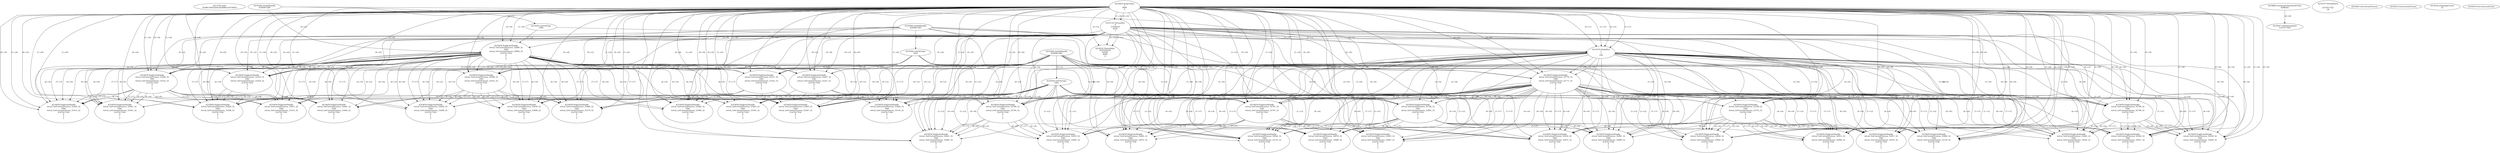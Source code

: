 // Global SCDG with merge call
digraph {
	0 [label="4213792.main
0108f13e6524a9cabebf6be1eb7d9f1d"]
	1 [label="4214265.HeapCreate
1
4096
0"]
	2 [label="4218869.GetSystemTimeAsFileTime
4288292"]
	3 [label="4214116.VirtualAlloc
0
33554432
8192
1"]
	1 -> 3 [label="(1-->4)"]
	1 -> 3 [label="(0-->4)"]
	4 [label="4214147.VirtualQuery

2147417352
28"]
	5 [label="4214222.VirtualAlloc
3255304192
65536
4096
4"]
	3 -> 5 [label="(0-->1)"]
	1 -> 5 [label="(2-->3)"]
	3 -> 5 [label="(0-->0)"]
	6 [label="4219047.GetStartupInfoA
2147417564"]
	2 -> 6 [label="(0-->0)"]
	7 [label="4219368.GetStdHandle
4294967286"]
	8 [label="4219392.GetFileType
1000"]
	7 -> 8 [label="(0-->1)"]
	9 [label="4219405.GetCurrentProcess
"]
	10 [label="4219414.GetCurrentProcess
"]
	11 [label="4219439.DuplicateHandle
retval_GetCurrentProcess_32846_32
1000
retval_GetCurrentProcess_32864_32
2147417556
0
1
2"]
	7 -> 11 [label="(0-->2)"]
	8 -> 11 [label="(1-->2)"]
	1 -> 11 [label="(1-->6)"]
	1 -> 11 [label="(0-->6)"]
	3 -> 11 [label="(4-->6)"]
	12 [label="4219368.GetStdHandle
4294967285"]
	13 [label="4219392.GetFileType
1001"]
	12 -> 13 [label="(0-->1)"]
	14 [label="4219439.DuplicateHandle
retval_GetCurrentProcess_33310_32
1001
retval_GetCurrentProcess_33324_32
2147417556
0
1
2"]
	12 -> 14 [label="(0-->2)"]
	13 -> 14 [label="(1-->2)"]
	11 -> 14 [label="(4-->4)"]
	1 -> 14 [label="(1-->6)"]
	1 -> 14 [label="(0-->6)"]
	3 -> 14 [label="(4-->6)"]
	11 -> 14 [label="(6-->6)"]
	11 -> 14 [label="(7-->7)"]
	15 [label="4219368.GetStdHandle
4294967284"]
	16 [label="4219392.GetFileType
1002"]
	15 -> 16 [label="(0-->1)"]
	17 [label="4219439.DuplicateHandle
retval_GetCurrentProcess_33456_32
1002
retval_GetCurrentProcess_33566_32
2147417556
0
1
2"]
	15 -> 17 [label="(0-->2)"]
	16 -> 17 [label="(1-->2)"]
	11 -> 17 [label="(4-->4)"]
	14 -> 17 [label="(4-->4)"]
	1 -> 17 [label="(1-->6)"]
	1 -> 17 [label="(0-->6)"]
	3 -> 17 [label="(4-->6)"]
	11 -> 17 [label="(6-->6)"]
	14 -> 17 [label="(6-->6)"]
	11 -> 17 [label="(7-->7)"]
	14 -> 17 [label="(7-->7)"]
	18 [label="4219524.SetHandleCount
32"]
	19 [label="4220059.GetCommandLineA
"]
	20 [label="4219439.DuplicateHandle
retval_GetCurrentProcess_33288_32
1001
retval_GetCurrentProcess_33322_32
2147417556
0
1
2"]
	12 -> 20 [label="(0-->2)"]
	13 -> 20 [label="(1-->2)"]
	11 -> 20 [label="(4-->4)"]
	1 -> 20 [label="(1-->6)"]
	1 -> 20 [label="(0-->6)"]
	3 -> 20 [label="(4-->6)"]
	11 -> 20 [label="(6-->6)"]
	11 -> 20 [label="(7-->7)"]
	21 [label="4219439.DuplicateHandle
retval_GetCurrentProcess_33460_32
1002
retval_GetCurrentProcess_33579_32
2147417556
0
1
2"]
	15 -> 21 [label="(0-->2)"]
	16 -> 21 [label="(1-->2)"]
	11 -> 21 [label="(4-->4)"]
	20 -> 21 [label="(4-->4)"]
	1 -> 21 [label="(1-->6)"]
	1 -> 21 [label="(0-->6)"]
	3 -> 21 [label="(4-->6)"]
	11 -> 21 [label="(6-->6)"]
	20 -> 21 [label="(6-->6)"]
	11 -> 21 [label="(7-->7)"]
	20 -> 21 [label="(7-->7)"]
	22 [label="4219439.DuplicateHandle
retval_GetCurrentProcess_33289_32
1001
retval_GetCurrentProcess_33323_32
2147417556
0
1
2"]
	12 -> 22 [label="(0-->2)"]
	13 -> 22 [label="(1-->2)"]
	11 -> 22 [label="(4-->4)"]
	1 -> 22 [label="(1-->6)"]
	1 -> 22 [label="(0-->6)"]
	3 -> 22 [label="(4-->6)"]
	11 -> 22 [label="(6-->6)"]
	11 -> 22 [label="(7-->7)"]
	23 [label="4214333.HeapAlloc
1
1
256"]
	1 -> 23 [label="(1-->1)"]
	1 -> 23 [label="(0-->1)"]
	3 -> 23 [label="(4-->1)"]
	1 -> 23 [label="(1-->2)"]
	1 -> 23 [label="(0-->2)"]
	3 -> 23 [label="(4-->2)"]
	24 [label="4219439.DuplicateHandle
retval_GetCurrentProcess_32770_32
1000
retval_GetCurrentProcess_32771_32
2147417556
0
1
2"]
	7 -> 24 [label="(0-->2)"]
	8 -> 24 [label="(1-->2)"]
	1 -> 24 [label="(1-->6)"]
	1 -> 24 [label="(0-->6)"]
	3 -> 24 [label="(4-->6)"]
	23 -> 24 [label="(1-->6)"]
	23 -> 24 [label="(2-->6)"]
	25 [label="4219439.DuplicateHandle
retval_GetCurrentProcess_32788_32
1001
retval_GetCurrentProcess_32793_32
2147417556
0
1
2"]
	12 -> 25 [label="(0-->2)"]
	13 -> 25 [label="(1-->2)"]
	24 -> 25 [label="(4-->4)"]
	1 -> 25 [label="(1-->6)"]
	1 -> 25 [label="(0-->6)"]
	3 -> 25 [label="(4-->6)"]
	23 -> 25 [label="(1-->6)"]
	23 -> 25 [label="(2-->6)"]
	24 -> 25 [label="(6-->6)"]
	24 -> 25 [label="(7-->7)"]
	26 [label="4219439.DuplicateHandle
retval_GetCurrentProcess_32916_32
1002
retval_GetCurrentProcess_32972_32
2147417556
0
1
2"]
	15 -> 26 [label="(0-->2)"]
	16 -> 26 [label="(1-->2)"]
	24 -> 26 [label="(4-->4)"]
	25 -> 26 [label="(4-->4)"]
	1 -> 26 [label="(1-->6)"]
	1 -> 26 [label="(0-->6)"]
	3 -> 26 [label="(4-->6)"]
	23 -> 26 [label="(1-->6)"]
	23 -> 26 [label="(2-->6)"]
	24 -> 26 [label="(6-->6)"]
	25 -> 26 [label="(6-->6)"]
	24 -> 26 [label="(7-->7)"]
	25 -> 26 [label="(7-->7)"]
	27 [label="4219439.DuplicateHandle
retval_GetCurrentProcess_32917_32
1002
retval_GetCurrentProcess_32974_32
2147417556
0
1
2"]
	15 -> 27 [label="(0-->2)"]
	16 -> 27 [label="(1-->2)"]
	24 -> 27 [label="(4-->4)"]
	25 -> 27 [label="(4-->4)"]
	1 -> 27 [label="(1-->6)"]
	1 -> 27 [label="(0-->6)"]
	3 -> 27 [label="(4-->6)"]
	23 -> 27 [label="(1-->6)"]
	23 -> 27 [label="(2-->6)"]
	24 -> 27 [label="(6-->6)"]
	25 -> 27 [label="(6-->6)"]
	24 -> 27 [label="(7-->7)"]
	25 -> 27 [label="(7-->7)"]
	28 [label="4219439.DuplicateHandle
retval_GetCurrentProcess_32790_32
1001
retval_GetCurrentProcess_32796_32
2147417556
0
1
2"]
	12 -> 28 [label="(0-->2)"]
	13 -> 28 [label="(1-->2)"]
	24 -> 28 [label="(4-->4)"]
	1 -> 28 [label="(1-->6)"]
	1 -> 28 [label="(0-->6)"]
	3 -> 28 [label="(4-->6)"]
	23 -> 28 [label="(1-->6)"]
	23 -> 28 [label="(2-->6)"]
	24 -> 28 [label="(6-->6)"]
	24 -> 28 [label="(7-->7)"]
	29 [label="4219439.DuplicateHandle
retval_GetCurrentProcess_32926_32
1002
retval_GetCurrentProcess_33011_32
2147417556
0
1
2"]
	15 -> 29 [label="(0-->2)"]
	16 -> 29 [label="(1-->2)"]
	24 -> 29 [label="(4-->4)"]
	28 -> 29 [label="(4-->4)"]
	1 -> 29 [label="(1-->6)"]
	1 -> 29 [label="(0-->6)"]
	3 -> 29 [label="(4-->6)"]
	23 -> 29 [label="(1-->6)"]
	23 -> 29 [label="(2-->6)"]
	24 -> 29 [label="(6-->6)"]
	28 -> 29 [label="(6-->6)"]
	24 -> 29 [label="(7-->7)"]
	28 -> 29 [label="(7-->7)"]
	30 [label="4219439.DuplicateHandle
retval_GetCurrentProcess_32913_32
1002
retval_GetCurrentProcess_32966_32
2147417556
0
1
2"]
	15 -> 30 [label="(0-->2)"]
	16 -> 30 [label="(1-->2)"]
	24 -> 30 [label="(4-->4)"]
	25 -> 30 [label="(4-->4)"]
	1 -> 30 [label="(1-->6)"]
	1 -> 30 [label="(0-->6)"]
	3 -> 30 [label="(4-->6)"]
	23 -> 30 [label="(1-->6)"]
	23 -> 30 [label="(2-->6)"]
	24 -> 30 [label="(6-->6)"]
	25 -> 30 [label="(6-->6)"]
	24 -> 30 [label="(7-->7)"]
	25 -> 30 [label="(7-->7)"]
	31 [label="4219439.DuplicateHandle
retval_GetCurrentProcess_32930_32
1002
retval_GetCurrentProcess_33029_32
2147417556
0
1
2"]
	15 -> 31 [label="(0-->2)"]
	16 -> 31 [label="(1-->2)"]
	24 -> 31 [label="(4-->4)"]
	28 -> 31 [label="(4-->4)"]
	1 -> 31 [label="(1-->6)"]
	1 -> 31 [label="(0-->6)"]
	3 -> 31 [label="(4-->6)"]
	23 -> 31 [label="(1-->6)"]
	23 -> 31 [label="(2-->6)"]
	24 -> 31 [label="(6-->6)"]
	28 -> 31 [label="(6-->6)"]
	24 -> 31 [label="(7-->7)"]
	28 -> 31 [label="(7-->7)"]
	32 [label="4219439.DuplicateHandle
retval_GetCurrentProcess_32936_32
1002
retval_GetCurrentProcess_33045_32
2147417556
0
1
2"]
	15 -> 32 [label="(0-->2)"]
	16 -> 32 [label="(1-->2)"]
	24 -> 32 [label="(4-->4)"]
	25 -> 32 [label="(4-->4)"]
	1 -> 32 [label="(1-->6)"]
	1 -> 32 [label="(0-->6)"]
	3 -> 32 [label="(4-->6)"]
	23 -> 32 [label="(1-->6)"]
	23 -> 32 [label="(2-->6)"]
	24 -> 32 [label="(6-->6)"]
	25 -> 32 [label="(6-->6)"]
	24 -> 32 [label="(7-->7)"]
	25 -> 32 [label="(7-->7)"]
	33 [label="4219439.DuplicateHandle
retval_GetCurrentProcess_32789_32
1001
retval_GetCurrentProcess_32795_32
2147417556
0
1
2"]
	12 -> 33 [label="(0-->2)"]
	13 -> 33 [label="(1-->2)"]
	24 -> 33 [label="(4-->4)"]
	1 -> 33 [label="(1-->6)"]
	1 -> 33 [label="(0-->6)"]
	3 -> 33 [label="(4-->6)"]
	23 -> 33 [label="(1-->6)"]
	23 -> 33 [label="(2-->6)"]
	24 -> 33 [label="(6-->6)"]
	24 -> 33 [label="(7-->7)"]
	34 [label="4219439.DuplicateHandle
retval_GetCurrentProcess_32919_32
1002
retval_GetCurrentProcess_32982_32
2147417556
0
1
2"]
	15 -> 34 [label="(0-->2)"]
	16 -> 34 [label="(1-->2)"]
	24 -> 34 [label="(4-->4)"]
	33 -> 34 [label="(4-->4)"]
	1 -> 34 [label="(1-->6)"]
	1 -> 34 [label="(0-->6)"]
	3 -> 34 [label="(4-->6)"]
	23 -> 34 [label="(1-->6)"]
	23 -> 34 [label="(2-->6)"]
	24 -> 34 [label="(6-->6)"]
	33 -> 34 [label="(6-->6)"]
	24 -> 34 [label="(7-->7)"]
	33 -> 34 [label="(7-->7)"]
	35 [label="4219439.DuplicateHandle
retval_GetCurrentProcess_32921_32
1002
retval_GetCurrentProcess_32993_32
2147417556
0
1
2"]
	15 -> 35 [label="(0-->2)"]
	16 -> 35 [label="(1-->2)"]
	24 -> 35 [label="(4-->4)"]
	33 -> 35 [label="(4-->4)"]
	1 -> 35 [label="(1-->6)"]
	1 -> 35 [label="(0-->6)"]
	3 -> 35 [label="(4-->6)"]
	23 -> 35 [label="(1-->6)"]
	23 -> 35 [label="(2-->6)"]
	24 -> 35 [label="(6-->6)"]
	33 -> 35 [label="(6-->6)"]
	24 -> 35 [label="(7-->7)"]
	33 -> 35 [label="(7-->7)"]
	36 [label="4219439.DuplicateHandle
retval_GetCurrentProcess_32945_32
1002
retval_GetCurrentProcess_33054_32
2147417556
0
1
2"]
	15 -> 36 [label="(0-->2)"]
	16 -> 36 [label="(1-->2)"]
	24 -> 36 [label="(4-->4)"]
	28 -> 36 [label="(4-->4)"]
	1 -> 36 [label="(1-->6)"]
	1 -> 36 [label="(0-->6)"]
	3 -> 36 [label="(4-->6)"]
	23 -> 36 [label="(1-->6)"]
	23 -> 36 [label="(2-->6)"]
	24 -> 36 [label="(6-->6)"]
	28 -> 36 [label="(6-->6)"]
	24 -> 36 [label="(7-->7)"]
	28 -> 36 [label="(7-->7)"]
	37 [label="4219439.DuplicateHandle
retval_GetCurrentProcess_32794_32
1001
retval_GetCurrentProcess_32801_32
2147417556
0
1
2"]
	12 -> 37 [label="(0-->2)"]
	13 -> 37 [label="(1-->2)"]
	24 -> 37 [label="(4-->4)"]
	1 -> 37 [label="(1-->6)"]
	1 -> 37 [label="(0-->6)"]
	3 -> 37 [label="(4-->6)"]
	23 -> 37 [label="(1-->6)"]
	23 -> 37 [label="(2-->6)"]
	24 -> 37 [label="(6-->6)"]
	24 -> 37 [label="(7-->7)"]
	38 [label="4219439.DuplicateHandle
retval_GetCurrentProcess_32976_32
1002
retval_GetCurrentProcess_33080_32
2147417556
0
1
2"]
	15 -> 38 [label="(0-->2)"]
	16 -> 38 [label="(1-->2)"]
	24 -> 38 [label="(4-->4)"]
	37 -> 38 [label="(4-->4)"]
	1 -> 38 [label="(1-->6)"]
	1 -> 38 [label="(0-->6)"]
	3 -> 38 [label="(4-->6)"]
	23 -> 38 [label="(1-->6)"]
	23 -> 38 [label="(2-->6)"]
	24 -> 38 [label="(6-->6)"]
	37 -> 38 [label="(6-->6)"]
	24 -> 38 [label="(7-->7)"]
	37 -> 38 [label="(7-->7)"]
	39 [label="4219439.DuplicateHandle
retval_GetCurrentProcess_32991_32
1002
retval_GetCurrentProcess_33089_32
2147417556
0
1
2"]
	15 -> 39 [label="(0-->2)"]
	16 -> 39 [label="(1-->2)"]
	24 -> 39 [label="(4-->4)"]
	37 -> 39 [label="(4-->4)"]
	1 -> 39 [label="(1-->6)"]
	1 -> 39 [label="(0-->6)"]
	3 -> 39 [label="(4-->6)"]
	23 -> 39 [label="(1-->6)"]
	23 -> 39 [label="(2-->6)"]
	24 -> 39 [label="(6-->6)"]
	37 -> 39 [label="(6-->6)"]
	24 -> 39 [label="(7-->7)"]
	37 -> 39 [label="(7-->7)"]
	40 [label="4219439.DuplicateHandle
retval_GetCurrentProcess_33060_32
1002
retval_GetCurrentProcess_33118_32
2147417556
0
1
2"]
	15 -> 40 [label="(0-->2)"]
	16 -> 40 [label="(1-->2)"]
	24 -> 40 [label="(4-->4)"]
	37 -> 40 [label="(4-->4)"]
	1 -> 40 [label="(1-->6)"]
	1 -> 40 [label="(0-->6)"]
	3 -> 40 [label="(4-->6)"]
	23 -> 40 [label="(1-->6)"]
	23 -> 40 [label="(2-->6)"]
	24 -> 40 [label="(6-->6)"]
	37 -> 40 [label="(6-->6)"]
	24 -> 40 [label="(7-->7)"]
	37 -> 40 [label="(7-->7)"]
	41 [label="4219439.DuplicateHandle
retval_GetCurrentProcess_32791_32
1001
retval_GetCurrentProcess_32797_32
2147417556
0
1
2"]
	12 -> 41 [label="(0-->2)"]
	13 -> 41 [label="(1-->2)"]
	24 -> 41 [label="(4-->4)"]
	1 -> 41 [label="(1-->6)"]
	1 -> 41 [label="(0-->6)"]
	3 -> 41 [label="(4-->6)"]
	23 -> 41 [label="(1-->6)"]
	23 -> 41 [label="(2-->6)"]
	24 -> 41 [label="(6-->6)"]
	24 -> 41 [label="(7-->7)"]
	42 [label="4219439.DuplicateHandle
retval_GetCurrentProcess_32955_32
1002
retval_GetCurrentProcess_33067_32
2147417556
0
1
2"]
	15 -> 42 [label="(0-->2)"]
	16 -> 42 [label="(1-->2)"]
	24 -> 42 [label="(4-->4)"]
	41 -> 42 [label="(4-->4)"]
	1 -> 42 [label="(1-->6)"]
	1 -> 42 [label="(0-->6)"]
	3 -> 42 [label="(4-->6)"]
	23 -> 42 [label="(1-->6)"]
	23 -> 42 [label="(2-->6)"]
	24 -> 42 [label="(6-->6)"]
	41 -> 42 [label="(6-->6)"]
	24 -> 42 [label="(7-->7)"]
	41 -> 42 [label="(7-->7)"]
	43 [label="4219439.DuplicateHandle
retval_GetCurrentProcess_32965_32
1002
retval_GetCurrentProcess_33072_32
2147417556
0
1
2"]
	15 -> 43 [label="(0-->2)"]
	16 -> 43 [label="(1-->2)"]
	24 -> 43 [label="(4-->4)"]
	41 -> 43 [label="(4-->4)"]
	1 -> 43 [label="(1-->6)"]
	1 -> 43 [label="(0-->6)"]
	3 -> 43 [label="(4-->6)"]
	23 -> 43 [label="(1-->6)"]
	23 -> 43 [label="(2-->6)"]
	24 -> 43 [label="(6-->6)"]
	41 -> 43 [label="(6-->6)"]
	24 -> 43 [label="(7-->7)"]
	41 -> 43 [label="(7-->7)"]
	44 [label="4219439.DuplicateHandle
retval_GetCurrentProcess_33040_32
1002
retval_GetCurrentProcess_33110_32
2147417556
0
1
2"]
	15 -> 44 [label="(0-->2)"]
	16 -> 44 [label="(1-->2)"]
	24 -> 44 [label="(4-->4)"]
	37 -> 44 [label="(4-->4)"]
	1 -> 44 [label="(1-->6)"]
	1 -> 44 [label="(0-->6)"]
	3 -> 44 [label="(4-->6)"]
	23 -> 44 [label="(1-->6)"]
	23 -> 44 [label="(2-->6)"]
	24 -> 44 [label="(6-->6)"]
	37 -> 44 [label="(6-->6)"]
	24 -> 44 [label="(7-->7)"]
	37 -> 44 [label="(7-->7)"]
	45 [label="4219439.DuplicateHandle
retval_GetCurrentProcess_33439_32
1002
retval_GetCurrentProcess_33486_32
2147417556
0
1
2"]
	15 -> 45 [label="(0-->2)"]
	16 -> 45 [label="(1-->2)"]
	11 -> 45 [label="(4-->4)"]
	20 -> 45 [label="(4-->4)"]
	1 -> 45 [label="(1-->6)"]
	1 -> 45 [label="(0-->6)"]
	3 -> 45 [label="(4-->6)"]
	11 -> 45 [label="(6-->6)"]
	20 -> 45 [label="(6-->6)"]
	11 -> 45 [label="(7-->7)"]
	20 -> 45 [label="(7-->7)"]
	46 [label="4219439.DuplicateHandle
retval_GetCurrentProcess_33442_32
1002
retval_GetCurrentProcess_33499_32
2147417556
0
1
2"]
	15 -> 46 [label="(0-->2)"]
	16 -> 46 [label="(1-->2)"]
	11 -> 46 [label="(4-->4)"]
	20 -> 46 [label="(4-->4)"]
	1 -> 46 [label="(1-->6)"]
	1 -> 46 [label="(0-->6)"]
	3 -> 46 [label="(4-->6)"]
	11 -> 46 [label="(6-->6)"]
	20 -> 46 [label="(6-->6)"]
	11 -> 46 [label="(7-->7)"]
	20 -> 46 [label="(7-->7)"]
	47 [label="4219439.DuplicateHandle
retval_GetCurrentProcess_33450_32
1002
retval_GetCurrentProcess_33531_32
2147417556
0
1
2"]
	15 -> 47 [label="(0-->2)"]
	16 -> 47 [label="(1-->2)"]
	11 -> 47 [label="(4-->4)"]
	22 -> 47 [label="(4-->4)"]
	1 -> 47 [label="(1-->6)"]
	1 -> 47 [label="(0-->6)"]
	3 -> 47 [label="(4-->6)"]
	11 -> 47 [label="(6-->6)"]
	22 -> 47 [label="(6-->6)"]
	11 -> 47 [label="(7-->7)"]
	22 -> 47 [label="(7-->7)"]
	48 [label="4219439.DuplicateHandle
retval_GetCurrentProcess_33451_32
1002
retval_GetCurrentProcess_33533_32
2147417556
0
1
2"]
	15 -> 48 [label="(0-->2)"]
	16 -> 48 [label="(1-->2)"]
	11 -> 48 [label="(4-->4)"]
	22 -> 48 [label="(4-->4)"]
	1 -> 48 [label="(1-->6)"]
	1 -> 48 [label="(0-->6)"]
	3 -> 48 [label="(4-->6)"]
	11 -> 48 [label="(6-->6)"]
	22 -> 48 [label="(6-->6)"]
	11 -> 48 [label="(7-->7)"]
	22 -> 48 [label="(7-->7)"]
	49 [label="4219439.DuplicateHandle
retval_GetCurrentProcess_33441_32
1002
retval_GetCurrentProcess_33494_32
2147417556
0
1
2"]
	15 -> 49 [label="(0-->2)"]
	16 -> 49 [label="(1-->2)"]
	11 -> 49 [label="(4-->4)"]
	22 -> 49 [label="(4-->4)"]
	1 -> 49 [label="(1-->6)"]
	1 -> 49 [label="(0-->6)"]
	3 -> 49 [label="(4-->6)"]
	11 -> 49 [label="(6-->6)"]
	22 -> 49 [label="(6-->6)"]
	11 -> 49 [label="(7-->7)"]
	22 -> 49 [label="(7-->7)"]
	50 [label="4219439.DuplicateHandle
retval_GetCurrentProcess_33287_32
1001
retval_GetCurrentProcess_33321_32
2147417556
0
1
2"]
	12 -> 50 [label="(0-->2)"]
	13 -> 50 [label="(1-->2)"]
	11 -> 50 [label="(4-->4)"]
	1 -> 50 [label="(1-->6)"]
	1 -> 50 [label="(0-->6)"]
	3 -> 50 [label="(4-->6)"]
	11 -> 50 [label="(6-->6)"]
	11 -> 50 [label="(7-->7)"]
	51 [label="4219439.DuplicateHandle
retval_GetCurrentProcess_33443_32
1002
retval_GetCurrentProcess_33501_32
2147417556
0
1
2"]
	15 -> 51 [label="(0-->2)"]
	16 -> 51 [label="(1-->2)"]
	11 -> 51 [label="(4-->4)"]
	50 -> 51 [label="(4-->4)"]
	1 -> 51 [label="(1-->6)"]
	1 -> 51 [label="(0-->6)"]
	3 -> 51 [label="(4-->6)"]
	11 -> 51 [label="(6-->6)"]
	50 -> 51 [label="(6-->6)"]
	11 -> 51 [label="(7-->7)"]
	50 -> 51 [label="(7-->7)"]
	52 [label="4219439.DuplicateHandle
retval_GetCurrentProcess_33461_32
1002
retval_GetCurrentProcess_33581_32
2147417556
0
1
2"]
	15 -> 52 [label="(0-->2)"]
	16 -> 52 [label="(1-->2)"]
	11 -> 52 [label="(4-->4)"]
	22 -> 52 [label="(4-->4)"]
	1 -> 52 [label="(1-->6)"]
	1 -> 52 [label="(0-->6)"]
	3 -> 52 [label="(4-->6)"]
	11 -> 52 [label="(6-->6)"]
	22 -> 52 [label="(6-->6)"]
	11 -> 52 [label="(7-->7)"]
	22 -> 52 [label="(7-->7)"]
	53 [label="4219439.DuplicateHandle
retval_GetCurrentProcess_33444_32
1002
retval_GetCurrentProcess_33516_32
2147417556
0
1
2"]
	15 -> 53 [label="(0-->2)"]
	16 -> 53 [label="(1-->2)"]
	11 -> 53 [label="(4-->4)"]
	50 -> 53 [label="(4-->4)"]
	1 -> 53 [label="(1-->6)"]
	1 -> 53 [label="(0-->6)"]
	3 -> 53 [label="(4-->6)"]
	11 -> 53 [label="(6-->6)"]
	50 -> 53 [label="(6-->6)"]
	11 -> 53 [label="(7-->7)"]
	50 -> 53 [label="(7-->7)"]
	54 [label="4219439.DuplicateHandle
retval_GetCurrentProcess_33311_32
1001
retval_GetCurrentProcess_33325_32
2147417556
0
1
2"]
	12 -> 54 [label="(0-->2)"]
	13 -> 54 [label="(1-->2)"]
	11 -> 54 [label="(4-->4)"]
	1 -> 54 [label="(1-->6)"]
	1 -> 54 [label="(0-->6)"]
	3 -> 54 [label="(4-->6)"]
	11 -> 54 [label="(6-->6)"]
	11 -> 54 [label="(7-->7)"]
	55 [label="4219439.DuplicateHandle
retval_GetCurrentProcess_33463_32
1002
retval_GetCurrentProcess_33587_32
2147417556
0
1
2"]
	15 -> 55 [label="(0-->2)"]
	16 -> 55 [label="(1-->2)"]
	11 -> 55 [label="(4-->4)"]
	54 -> 55 [label="(4-->4)"]
	1 -> 55 [label="(1-->6)"]
	1 -> 55 [label="(0-->6)"]
	3 -> 55 [label="(4-->6)"]
	11 -> 55 [label="(6-->6)"]
	54 -> 55 [label="(6-->6)"]
	11 -> 55 [label="(7-->7)"]
	54 -> 55 [label="(7-->7)"]
	56 [label="4219439.DuplicateHandle
retval_GetCurrentProcess_33464_32
1002
retval_GetCurrentProcess_33589_32
2147417556
0
1
2"]
	15 -> 56 [label="(0-->2)"]
	16 -> 56 [label="(1-->2)"]
	11 -> 56 [label="(4-->4)"]
	54 -> 56 [label="(4-->4)"]
	1 -> 56 [label="(1-->6)"]
	1 -> 56 [label="(0-->6)"]
	3 -> 56 [label="(4-->6)"]
	11 -> 56 [label="(6-->6)"]
	54 -> 56 [label="(6-->6)"]
	11 -> 56 [label="(7-->7)"]
	54 -> 56 [label="(7-->7)"]
}
